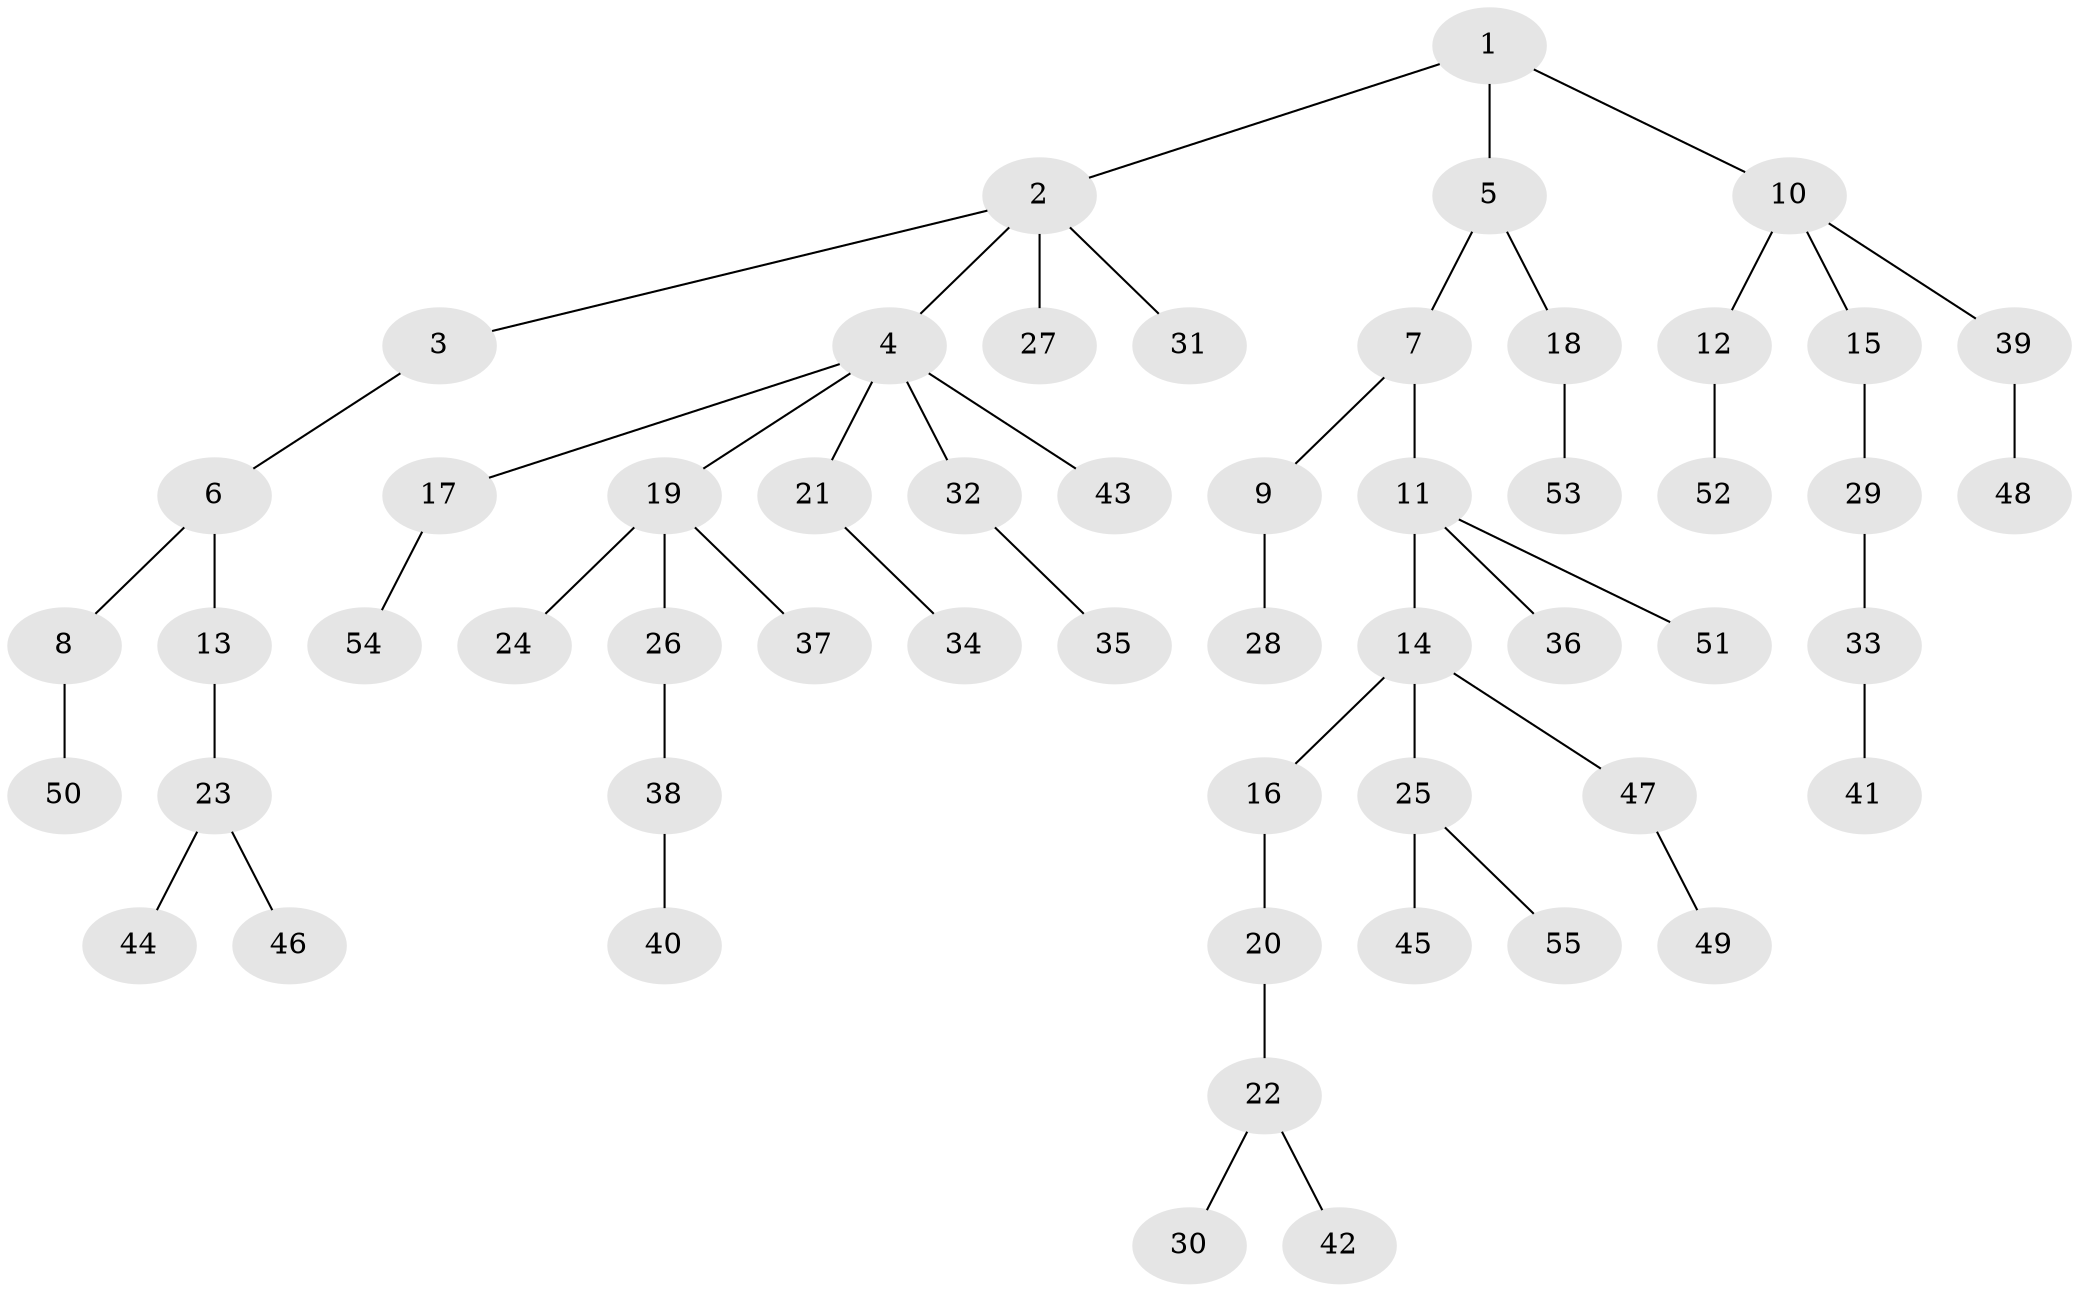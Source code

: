 // original degree distribution, {4: 0.06422018348623854, 6: 0.009174311926605505, 5: 0.027522935779816515, 3: 0.1926605504587156, 2: 0.1926605504587156, 7: 0.009174311926605505, 1: 0.5045871559633027}
// Generated by graph-tools (version 1.1) at 2025/36/03/09/25 02:36:31]
// undirected, 55 vertices, 54 edges
graph export_dot {
graph [start="1"]
  node [color=gray90,style=filled];
  1;
  2;
  3;
  4;
  5;
  6;
  7;
  8;
  9;
  10;
  11;
  12;
  13;
  14;
  15;
  16;
  17;
  18;
  19;
  20;
  21;
  22;
  23;
  24;
  25;
  26;
  27;
  28;
  29;
  30;
  31;
  32;
  33;
  34;
  35;
  36;
  37;
  38;
  39;
  40;
  41;
  42;
  43;
  44;
  45;
  46;
  47;
  48;
  49;
  50;
  51;
  52;
  53;
  54;
  55;
  1 -- 2 [weight=1.0];
  1 -- 5 [weight=1.0];
  1 -- 10 [weight=1.0];
  2 -- 3 [weight=1.0];
  2 -- 4 [weight=1.0];
  2 -- 27 [weight=1.0];
  2 -- 31 [weight=1.0];
  3 -- 6 [weight=1.0];
  4 -- 17 [weight=1.0];
  4 -- 19 [weight=1.0];
  4 -- 21 [weight=1.0];
  4 -- 32 [weight=1.0];
  4 -- 43 [weight=2.0];
  5 -- 7 [weight=1.0];
  5 -- 18 [weight=1.0];
  6 -- 8 [weight=1.0];
  6 -- 13 [weight=1.0];
  7 -- 9 [weight=1.0];
  7 -- 11 [weight=1.0];
  8 -- 50 [weight=1.0];
  9 -- 28 [weight=1.0];
  10 -- 12 [weight=1.0];
  10 -- 15 [weight=1.0];
  10 -- 39 [weight=1.0];
  11 -- 14 [weight=1.0];
  11 -- 36 [weight=1.0];
  11 -- 51 [weight=1.0];
  12 -- 52 [weight=1.0];
  13 -- 23 [weight=1.0];
  14 -- 16 [weight=1.0];
  14 -- 25 [weight=1.0];
  14 -- 47 [weight=1.0];
  15 -- 29 [weight=1.0];
  16 -- 20 [weight=1.0];
  17 -- 54 [weight=1.0];
  18 -- 53 [weight=1.0];
  19 -- 24 [weight=1.0];
  19 -- 26 [weight=1.0];
  19 -- 37 [weight=1.0];
  20 -- 22 [weight=1.0];
  21 -- 34 [weight=1.0];
  22 -- 30 [weight=1.0];
  22 -- 42 [weight=1.0];
  23 -- 44 [weight=1.0];
  23 -- 46 [weight=1.0];
  25 -- 45 [weight=1.0];
  25 -- 55 [weight=1.0];
  26 -- 38 [weight=1.0];
  29 -- 33 [weight=1.0];
  32 -- 35 [weight=1.0];
  33 -- 41 [weight=1.0];
  38 -- 40 [weight=1.0];
  39 -- 48 [weight=1.0];
  47 -- 49 [weight=1.0];
}
